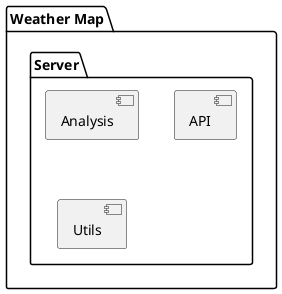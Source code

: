 @startuml ProjectStructure

package "Weather Map" {
  package "Server" {
    [Analysis]
    [API]
    [Utils]
  }
}

@enduml